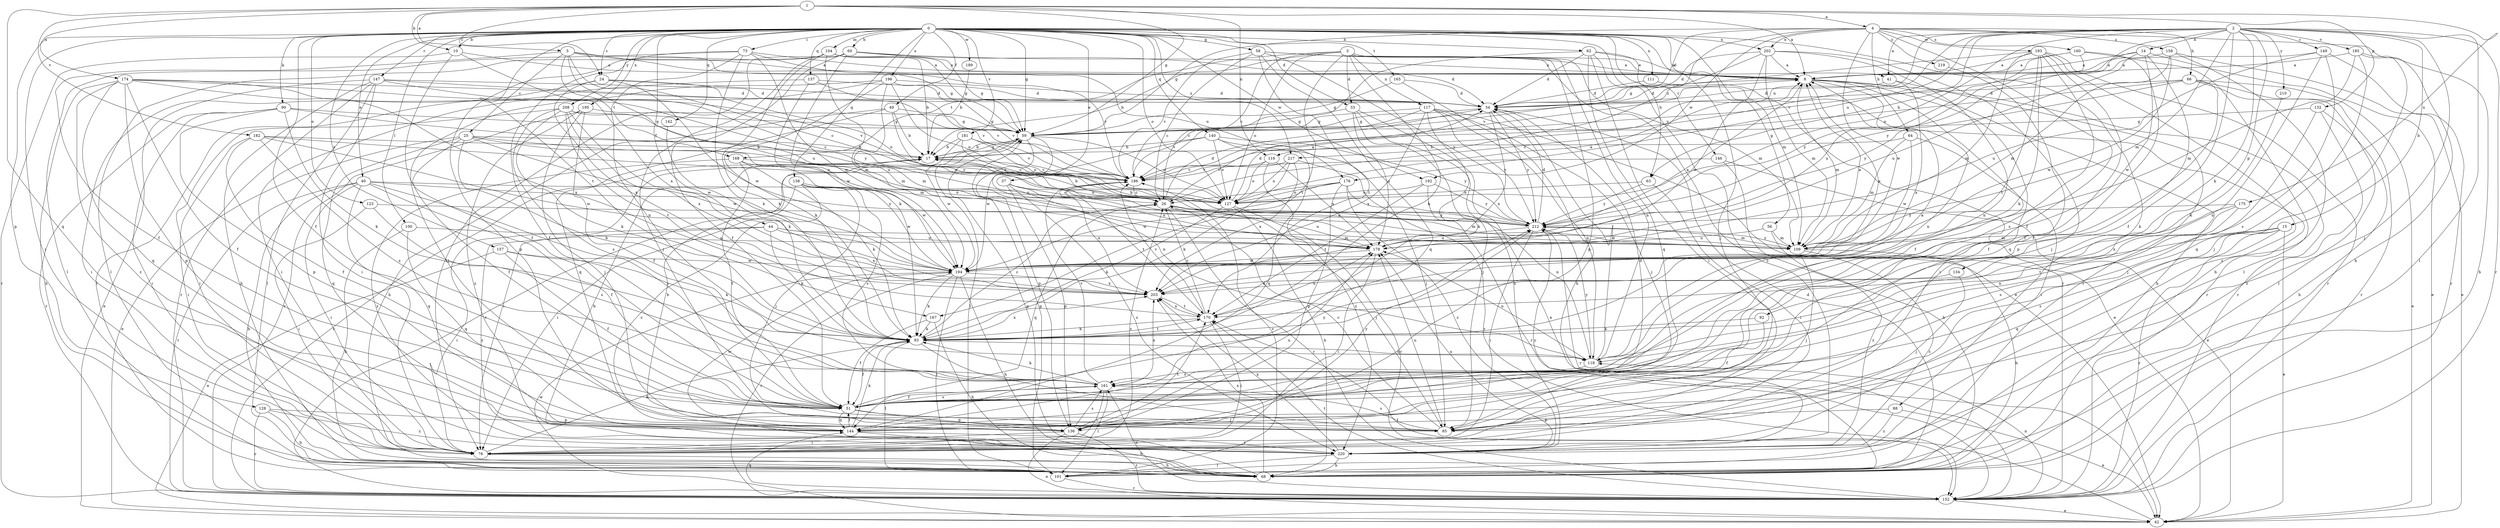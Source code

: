 strict digraph  {
0;
1;
2;
3;
4;
5;
8;
10;
14;
15;
17;
24;
25;
26;
33;
34;
37;
40;
41;
42;
44;
49;
51;
56;
58;
59;
60;
62;
63;
64;
66;
68;
73;
76;
85;
88;
90;
92;
93;
100;
101;
104;
109;
111;
116;
117;
118;
123;
127;
128;
132;
134;
136;
137;
138;
140;
142;
144;
146;
147;
149;
152;
157;
158;
160;
161;
165;
167;
168;
170;
174;
175;
176;
178;
181;
182;
185;
186;
189;
192;
193;
194;
195;
196;
202;
203;
208;
210;
212;
217;
219;
220;
0 -> 10  [label=b];
0 -> 24  [label=c];
0 -> 33  [label=d];
0 -> 37  [label=e];
0 -> 40  [label=e];
0 -> 44  [label=f];
0 -> 49  [label=f];
0 -> 51  [label=f];
0 -> 56  [label=g];
0 -> 58  [label=g];
0 -> 59  [label=g];
0 -> 60  [label=h];
0 -> 62  [label=h];
0 -> 63  [label=h];
0 -> 73  [label=i];
0 -> 76  [label=i];
0 -> 85  [label=j];
0 -> 88  [label=k];
0 -> 90  [label=k];
0 -> 100  [label=l];
0 -> 104  [label=m];
0 -> 109  [label=m];
0 -> 111  [label=n];
0 -> 123  [label=o];
0 -> 127  [label=o];
0 -> 128  [label=p];
0 -> 137  [label=q];
0 -> 138  [label=q];
0 -> 140  [label=q];
0 -> 142  [label=q];
0 -> 146  [label=r];
0 -> 147  [label=r];
0 -> 157  [label=s];
0 -> 165  [label=t];
0 -> 167  [label=t];
0 -> 181  [label=v];
0 -> 189  [label=w];
0 -> 192  [label=w];
0 -> 195  [label=x];
0 -> 196  [label=x];
0 -> 202  [label=x];
0 -> 208  [label=y];
0 -> 217  [label=z];
1 -> 4  [label=a];
1 -> 5  [label=a];
1 -> 8  [label=a];
1 -> 10  [label=b];
1 -> 24  [label=c];
1 -> 59  [label=g];
1 -> 116  [label=n];
1 -> 132  [label=p];
1 -> 144  [label=q];
1 -> 174  [label=u];
1 -> 175  [label=u];
1 -> 182  [label=v];
2 -> 14  [label=b];
2 -> 15  [label=b];
2 -> 41  [label=e];
2 -> 51  [label=f];
2 -> 63  [label=h];
2 -> 85  [label=j];
2 -> 92  [label=k];
2 -> 101  [label=l];
2 -> 109  [label=m];
2 -> 116  [label=n];
2 -> 127  [label=o];
2 -> 134  [label=p];
2 -> 149  [label=r];
2 -> 152  [label=r];
2 -> 176  [label=u];
2 -> 185  [label=v];
2 -> 186  [label=v];
2 -> 210  [label=y];
2 -> 212  [label=y];
3 -> 17  [label=b];
3 -> 33  [label=d];
3 -> 41  [label=e];
3 -> 93  [label=k];
3 -> 109  [label=m];
3 -> 117  [label=n];
3 -> 118  [label=n];
3 -> 127  [label=o];
3 -> 136  [label=p];
3 -> 167  [label=t];
3 -> 168  [label=t];
3 -> 186  [label=v];
4 -> 34  [label=d];
4 -> 51  [label=f];
4 -> 59  [label=g];
4 -> 64  [label=h];
4 -> 66  [label=h];
4 -> 68  [label=h];
4 -> 158  [label=s];
4 -> 160  [label=s];
4 -> 192  [label=w];
4 -> 193  [label=w];
4 -> 194  [label=w];
4 -> 202  [label=x];
4 -> 217  [label=z];
4 -> 219  [label=z];
5 -> 8  [label=a];
5 -> 25  [label=c];
5 -> 26  [label=c];
5 -> 51  [label=f];
5 -> 59  [label=g];
5 -> 168  [label=t];
5 -> 176  [label=u];
5 -> 178  [label=u];
8 -> 34  [label=d];
8 -> 51  [label=f];
8 -> 68  [label=h];
8 -> 76  [label=i];
8 -> 109  [label=m];
8 -> 118  [label=n];
8 -> 152  [label=r];
10 -> 8  [label=a];
10 -> 51  [label=f];
10 -> 152  [label=r];
10 -> 203  [label=x];
14 -> 8  [label=a];
14 -> 42  [label=e];
14 -> 136  [label=p];
14 -> 178  [label=u];
14 -> 186  [label=v];
14 -> 194  [label=w];
15 -> 42  [label=e];
15 -> 109  [label=m];
15 -> 144  [label=q];
15 -> 152  [label=r];
15 -> 161  [label=s];
15 -> 170  [label=t];
17 -> 59  [label=g];
17 -> 76  [label=i];
17 -> 152  [label=r];
17 -> 186  [label=v];
24 -> 34  [label=d];
24 -> 76  [label=i];
24 -> 127  [label=o];
24 -> 194  [label=w];
24 -> 203  [label=x];
25 -> 17  [label=b];
25 -> 42  [label=e];
25 -> 51  [label=f];
25 -> 93  [label=k];
25 -> 109  [label=m];
25 -> 127  [label=o];
25 -> 144  [label=q];
25 -> 194  [label=w];
26 -> 8  [label=a];
26 -> 17  [label=b];
26 -> 34  [label=d];
26 -> 85  [label=j];
26 -> 109  [label=m];
26 -> 144  [label=q];
26 -> 152  [label=r];
26 -> 178  [label=u];
26 -> 212  [label=y];
33 -> 42  [label=e];
33 -> 59  [label=g];
33 -> 85  [label=j];
33 -> 178  [label=u];
33 -> 220  [label=z];
34 -> 59  [label=g];
34 -> 203  [label=x];
34 -> 212  [label=y];
37 -> 26  [label=c];
37 -> 127  [label=o];
37 -> 136  [label=p];
37 -> 178  [label=u];
37 -> 220  [label=z];
40 -> 51  [label=f];
40 -> 68  [label=h];
40 -> 76  [label=i];
40 -> 127  [label=o];
40 -> 144  [label=q];
40 -> 152  [label=r];
40 -> 161  [label=s];
40 -> 212  [label=y];
41 -> 34  [label=d];
41 -> 101  [label=l];
41 -> 203  [label=x];
42 -> 170  [label=t];
42 -> 194  [label=w];
44 -> 76  [label=i];
44 -> 93  [label=k];
44 -> 109  [label=m];
44 -> 178  [label=u];
44 -> 203  [label=x];
44 -> 220  [label=z];
49 -> 17  [label=b];
49 -> 59  [label=g];
49 -> 68  [label=h];
49 -> 144  [label=q];
49 -> 212  [label=y];
51 -> 34  [label=d];
51 -> 85  [label=j];
51 -> 136  [label=p];
51 -> 144  [label=q];
51 -> 161  [label=s];
51 -> 212  [label=y];
56 -> 109  [label=m];
56 -> 178  [label=u];
56 -> 220  [label=z];
58 -> 8  [label=a];
58 -> 26  [label=c];
58 -> 42  [label=e];
58 -> 144  [label=q];
58 -> 170  [label=t];
58 -> 186  [label=v];
58 -> 212  [label=y];
59 -> 17  [label=b];
59 -> 101  [label=l];
59 -> 118  [label=n];
59 -> 127  [label=o];
59 -> 136  [label=p];
59 -> 194  [label=w];
60 -> 8  [label=a];
60 -> 34  [label=d];
60 -> 51  [label=f];
60 -> 59  [label=g];
60 -> 76  [label=i];
60 -> 85  [label=j];
60 -> 93  [label=k];
62 -> 8  [label=a];
62 -> 26  [label=c];
62 -> 34  [label=d];
62 -> 76  [label=i];
62 -> 144  [label=q];
62 -> 152  [label=r];
62 -> 220  [label=z];
63 -> 76  [label=i];
63 -> 127  [label=o];
63 -> 212  [label=y];
64 -> 17  [label=b];
64 -> 76  [label=i];
64 -> 109  [label=m];
64 -> 194  [label=w];
66 -> 26  [label=c];
66 -> 34  [label=d];
66 -> 42  [label=e];
66 -> 51  [label=f];
66 -> 101  [label=l];
66 -> 152  [label=r];
66 -> 212  [label=y];
68 -> 34  [label=d];
68 -> 59  [label=g];
68 -> 203  [label=x];
73 -> 8  [label=a];
73 -> 51  [label=f];
73 -> 93  [label=k];
73 -> 101  [label=l];
73 -> 118  [label=n];
73 -> 186  [label=v];
73 -> 194  [label=w];
76 -> 26  [label=c];
76 -> 68  [label=h];
76 -> 93  [label=k];
85 -> 26  [label=c];
85 -> 161  [label=s];
85 -> 178  [label=u];
88 -> 42  [label=e];
88 -> 136  [label=p];
88 -> 220  [label=z];
90 -> 59  [label=g];
90 -> 76  [label=i];
90 -> 93  [label=k];
90 -> 109  [label=m];
90 -> 136  [label=p];
90 -> 152  [label=r];
92 -> 51  [label=f];
92 -> 93  [label=k];
93 -> 8  [label=a];
93 -> 26  [label=c];
93 -> 51  [label=f];
93 -> 85  [label=j];
93 -> 101  [label=l];
93 -> 118  [label=n];
93 -> 170  [label=t];
93 -> 203  [label=x];
100 -> 68  [label=h];
100 -> 144  [label=q];
100 -> 178  [label=u];
101 -> 59  [label=g];
101 -> 152  [label=r];
101 -> 186  [label=v];
104 -> 8  [label=a];
104 -> 17  [label=b];
104 -> 59  [label=g];
104 -> 93  [label=k];
104 -> 101  [label=l];
104 -> 136  [label=p];
104 -> 194  [label=w];
109 -> 8  [label=a];
109 -> 68  [label=h];
109 -> 85  [label=j];
109 -> 212  [label=y];
109 -> 220  [label=z];
111 -> 34  [label=d];
111 -> 152  [label=r];
116 -> 127  [label=o];
116 -> 178  [label=u];
116 -> 186  [label=v];
116 -> 220  [label=z];
117 -> 42  [label=e];
117 -> 59  [label=g];
117 -> 85  [label=j];
117 -> 93  [label=k];
117 -> 118  [label=n];
117 -> 186  [label=v];
117 -> 203  [label=x];
117 -> 212  [label=y];
118 -> 34  [label=d];
118 -> 161  [label=s];
118 -> 178  [label=u];
118 -> 212  [label=y];
123 -> 76  [label=i];
123 -> 161  [label=s];
123 -> 212  [label=y];
127 -> 8  [label=a];
127 -> 34  [label=d];
127 -> 68  [label=h];
127 -> 93  [label=k];
127 -> 152  [label=r];
128 -> 68  [label=h];
128 -> 136  [label=p];
128 -> 152  [label=r];
128 -> 220  [label=z];
132 -> 59  [label=g];
132 -> 68  [label=h];
132 -> 85  [label=j];
132 -> 220  [label=z];
134 -> 85  [label=j];
134 -> 203  [label=x];
136 -> 42  [label=e];
136 -> 76  [label=i];
136 -> 152  [label=r];
136 -> 161  [label=s];
136 -> 170  [label=t];
136 -> 178  [label=u];
136 -> 194  [label=w];
136 -> 212  [label=y];
137 -> 34  [label=d];
137 -> 101  [label=l];
137 -> 186  [label=v];
137 -> 194  [label=w];
138 -> 26  [label=c];
138 -> 76  [label=i];
138 -> 85  [label=j];
138 -> 161  [label=s];
138 -> 194  [label=w];
138 -> 220  [label=z];
140 -> 17  [label=b];
140 -> 85  [label=j];
140 -> 127  [label=o];
140 -> 144  [label=q];
140 -> 194  [label=w];
140 -> 212  [label=y];
142 -> 93  [label=k];
144 -> 17  [label=b];
144 -> 51  [label=f];
144 -> 68  [label=h];
144 -> 93  [label=k];
144 -> 220  [label=z];
146 -> 42  [label=e];
146 -> 68  [label=h];
146 -> 186  [label=v];
147 -> 26  [label=c];
147 -> 34  [label=d];
147 -> 42  [label=e];
147 -> 68  [label=h];
147 -> 76  [label=i];
147 -> 101  [label=l];
147 -> 152  [label=r];
147 -> 186  [label=v];
149 -> 8  [label=a];
149 -> 118  [label=n];
149 -> 152  [label=r];
149 -> 161  [label=s];
149 -> 178  [label=u];
152 -> 42  [label=e];
152 -> 118  [label=n];
152 -> 144  [label=q];
152 -> 161  [label=s];
152 -> 170  [label=t];
157 -> 42  [label=e];
157 -> 51  [label=f];
157 -> 93  [label=k];
157 -> 194  [label=w];
158 -> 8  [label=a];
158 -> 42  [label=e];
158 -> 109  [label=m];
158 -> 194  [label=w];
158 -> 220  [label=z];
160 -> 8  [label=a];
160 -> 51  [label=f];
160 -> 101  [label=l];
160 -> 178  [label=u];
160 -> 212  [label=y];
161 -> 51  [label=f];
161 -> 76  [label=i];
161 -> 93  [label=k];
161 -> 101  [label=l];
161 -> 186  [label=v];
161 -> 203  [label=x];
165 -> 34  [label=d];
165 -> 59  [label=g];
165 -> 68  [label=h];
167 -> 51  [label=f];
167 -> 68  [label=h];
167 -> 93  [label=k];
168 -> 51  [label=f];
168 -> 93  [label=k];
168 -> 186  [label=v];
168 -> 194  [label=w];
168 -> 220  [label=z];
170 -> 26  [label=c];
170 -> 76  [label=i];
170 -> 93  [label=k];
170 -> 178  [label=u];
170 -> 186  [label=v];
170 -> 203  [label=x];
174 -> 34  [label=d];
174 -> 51  [label=f];
174 -> 68  [label=h];
174 -> 136  [label=p];
174 -> 144  [label=q];
174 -> 186  [label=v];
174 -> 203  [label=x];
174 -> 212  [label=y];
174 -> 220  [label=z];
175 -> 118  [label=n];
175 -> 161  [label=s];
175 -> 203  [label=x];
175 -> 212  [label=y];
176 -> 26  [label=c];
176 -> 118  [label=n];
176 -> 127  [label=o];
176 -> 136  [label=p];
176 -> 194  [label=w];
176 -> 220  [label=z];
178 -> 8  [label=a];
178 -> 76  [label=i];
178 -> 194  [label=w];
181 -> 17  [label=b];
181 -> 26  [label=c];
181 -> 127  [label=o];
181 -> 152  [label=r];
181 -> 186  [label=v];
182 -> 17  [label=b];
182 -> 51  [label=f];
182 -> 76  [label=i];
182 -> 127  [label=o];
182 -> 161  [label=s];
182 -> 194  [label=w];
185 -> 8  [label=a];
185 -> 68  [label=h];
185 -> 85  [label=j];
185 -> 109  [label=m];
185 -> 144  [label=q];
186 -> 26  [label=c];
186 -> 170  [label=t];
186 -> 203  [label=x];
189 -> 17  [label=b];
192 -> 127  [label=o];
192 -> 152  [label=r];
192 -> 170  [label=t];
192 -> 212  [label=y];
193 -> 8  [label=a];
193 -> 51  [label=f];
193 -> 59  [label=g];
193 -> 68  [label=h];
193 -> 93  [label=k];
193 -> 109  [label=m];
193 -> 152  [label=r];
193 -> 161  [label=s];
193 -> 170  [label=t];
194 -> 8  [label=a];
194 -> 68  [label=h];
194 -> 93  [label=k];
194 -> 101  [label=l];
194 -> 152  [label=r];
194 -> 203  [label=x];
195 -> 51  [label=f];
195 -> 59  [label=g];
195 -> 85  [label=j];
195 -> 152  [label=r];
195 -> 220  [label=z];
196 -> 34  [label=d];
196 -> 76  [label=i];
196 -> 85  [label=j];
196 -> 93  [label=k];
196 -> 127  [label=o];
196 -> 178  [label=u];
196 -> 186  [label=v];
202 -> 8  [label=a];
202 -> 34  [label=d];
202 -> 85  [label=j];
202 -> 109  [label=m];
202 -> 118  [label=n];
202 -> 186  [label=v];
202 -> 194  [label=w];
203 -> 170  [label=t];
208 -> 59  [label=g];
208 -> 76  [label=i];
208 -> 93  [label=k];
208 -> 109  [label=m];
208 -> 161  [label=s];
208 -> 170  [label=t];
208 -> 194  [label=w];
208 -> 203  [label=x];
210 -> 93  [label=k];
212 -> 17  [label=b];
212 -> 34  [label=d];
212 -> 76  [label=i];
212 -> 109  [label=m];
212 -> 152  [label=r];
212 -> 178  [label=u];
217 -> 93  [label=k];
217 -> 127  [label=o];
217 -> 152  [label=r];
217 -> 186  [label=v];
217 -> 203  [label=x];
219 -> 144  [label=q];
220 -> 17  [label=b];
220 -> 68  [label=h];
220 -> 101  [label=l];
220 -> 178  [label=u];
220 -> 203  [label=x];
220 -> 212  [label=y];
}
